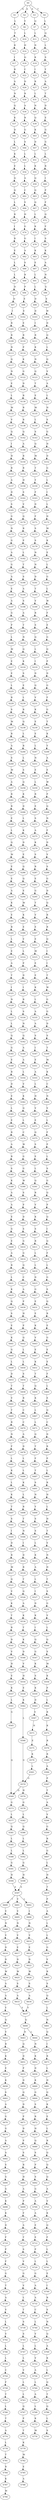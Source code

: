 strict digraph  {
	S0 -> S1 [ label = Q ];
	S0 -> S2 [ label = A ];
	S0 -> S3 [ label = S ];
	S0 -> S4 [ label = T ];
	S1 -> S5 [ label = L ];
	S2 -> S6 [ label = Y ];
	S3 -> S7 [ label = Q ];
	S4 -> S8 [ label = L ];
	S5 -> S9 [ label = T ];
	S6 -> S10 [ label = L ];
	S7 -> S11 [ label = L ];
	S8 -> S12 [ label = Q ];
	S9 -> S13 [ label = R ];
	S10 -> S14 [ label = H ];
	S11 -> S15 [ label = N ];
	S12 -> S16 [ label = L ];
	S13 -> S17 [ label = I ];
	S14 -> S18 [ label = Q ];
	S15 -> S19 [ label = K ];
	S16 -> S20 [ label = S ];
	S17 -> S21 [ label = R ];
	S18 -> S22 [ label = C ];
	S19 -> S23 [ label = I ];
	S20 -> S24 [ label = Y ];
	S21 -> S25 [ label = A ];
	S22 -> S26 [ label = D ];
	S23 -> S27 [ label = R ];
	S24 -> S28 [ label = A ];
	S25 -> S29 [ label = N ];
	S26 -> S30 [ label = R ];
	S27 -> S31 [ label = L ];
	S28 -> S32 [ label = T ];
	S29 -> S33 [ label = Q ];
	S30 -> S34 [ label = A ];
	S31 -> S35 [ label = N ];
	S32 -> S36 [ label = D ];
	S33 -> S37 [ label = K ];
	S34 -> S38 [ label = R ];
	S35 -> S39 [ label = Q ];
	S36 -> S40 [ label = E ];
	S37 -> S41 [ label = D ];
	S38 -> S42 [ label = G ];
	S39 -> S43 [ label = K ];
	S40 -> S44 [ label = G ];
	S41 -> S45 [ label = L ];
	S42 -> S46 [ label = S ];
	S43 -> S47 [ label = D ];
	S44 -> S48 [ label = G ];
	S45 -> S49 [ label = K ];
	S46 -> S50 [ label = L ];
	S47 -> S51 [ label = L ];
	S48 -> S52 [ label = L ];
	S49 -> S53 [ label = E ];
	S50 -> S54 [ label = L ];
	S51 -> S55 [ label = K ];
	S52 -> S56 [ label = R ];
	S53 -> S57 [ label = Q ];
	S54 -> S58 [ label = A ];
	S55 -> S59 [ label = Q ];
	S56 -> S60 [ label = I ];
	S57 -> S61 [ label = Q ];
	S58 -> S62 [ label = C ];
	S59 -> S63 [ label = Q ];
	S60 -> S64 [ label = P ];
	S61 -> S65 [ label = L ];
	S62 -> S66 [ label = V ];
	S63 -> S67 [ label = Q ];
	S64 -> S68 [ label = F ];
	S65 -> S69 [ label = R ];
	S66 -> S70 [ label = H ];
	S67 -> S71 [ label = L ];
	S68 -> S72 [ label = Q ];
	S69 -> S73 [ label = I ];
	S70 -> S74 [ label = G ];
	S71 -> S75 [ label = K ];
	S72 -> S76 [ label = F ];
	S73 -> S77 [ label = R ];
	S74 -> S78 [ label = G ];
	S75 -> S79 [ label = I ];
	S76 -> S80 [ label = S ];
	S77 -> S81 [ label = E ];
	S78 -> S82 [ label = A ];
	S79 -> S83 [ label = K ];
	S80 -> S84 [ label = K ];
	S81 -> S85 [ label = L ];
	S82 -> S86 [ label = S ];
	S83 -> S87 [ label = E ];
	S84 -> S88 [ label = A ];
	S85 -> S89 [ label = L ];
	S86 -> S90 [ label = R ];
	S87 -> S91 [ label = L ];
	S88 -> S92 [ label = N ];
	S89 -> S93 [ label = D ];
	S90 -> S94 [ label = P ];
	S91 -> S95 [ label = L ];
	S92 -> S96 [ label = G ];
	S93 -> S97 [ label = D ];
	S94 -> S98 [ label = E ];
	S95 -> S99 [ label = D ];
	S96 -> S100 [ label = E ];
	S97 -> S101 [ label = I ];
	S98 -> S102 [ label = E ];
	S99 -> S103 [ label = D ];
	S100 -> S104 [ label = W ];
	S101 -> S105 [ label = R ];
	S102 -> S106 [ label = E ];
	S103 -> S107 [ label = I ];
	S104 -> S108 [ label = D ];
	S105 -> S109 [ label = R ];
	S106 -> S110 [ label = R ];
	S107 -> S111 [ label = R ];
	S108 -> S112 [ label = Q ];
	S109 -> S113 [ label = N ];
	S110 -> S114 [ label = P ];
	S111 -> S115 [ label = K ];
	S112 -> S116 [ label = L ];
	S113 -> S117 [ label = Q ];
	S114 -> S118 [ label = K ];
	S115 -> S119 [ label = N ];
	S116 -> S120 [ label = Q ];
	S117 -> S121 [ label = N ];
	S118 -> S122 [ label = G ];
	S119 -> S123 [ label = Q ];
	S120 -> S124 [ label = V ];
	S121 -> S125 [ label = E ];
	S122 -> S126 [ label = D ];
	S123 -> S127 [ label = T ];
	S124 -> S128 [ label = A ];
	S125 -> S129 [ label = L ];
	S126 -> S130 [ label = R ];
	S127 -> S131 [ label = E ];
	S128 -> S132 [ label = L ];
	S129 -> S133 [ label = M ];
	S130 -> S134 [ label = R ];
	S131 -> S135 [ label = M ];
	S132 -> S136 [ label = H ];
	S133 -> S137 [ label = V ];
	S134 -> S138 [ label = R ];
	S135 -> S139 [ label = L ];
	S136 -> S140 [ label = S ];
	S137 -> S141 [ label = Q ];
	S138 -> S142 [ label = Q ];
	S139 -> S143 [ label = S ];
	S140 -> S144 [ label = G ];
	S141 -> S145 [ label = I ];
	S142 -> S146 [ label = A ];
	S143 -> S147 [ label = Q ];
	S144 -> S148 [ label = H ];
	S145 -> S149 [ label = H ];
	S146 -> S150 [ label = R ];
	S147 -> S151 [ label = M ];
	S148 -> S152 [ label = D ];
	S149 -> S153 [ label = R ];
	S150 -> S154 [ label = R ];
	S151 -> S155 [ label = T ];
	S152 -> S156 [ label = G ];
	S153 -> S157 [ label = A ];
	S154 -> S158 [ label = H ];
	S155 -> S159 [ label = Y ];
	S156 -> S160 [ label = L ];
	S157 -> S161 [ label = D ];
	S158 -> S162 [ label = S ];
	S159 -> S163 [ label = F ];
	S160 -> S164 [ label = I ];
	S161 -> S165 [ label = S ];
	S162 -> S166 [ label = V ];
	S163 -> S167 [ label = D ];
	S164 -> S168 [ label = L ];
	S165 -> S169 [ label = G ];
	S166 -> S170 [ label = Q ];
	S167 -> S171 [ label = F ];
	S168 -> S172 [ label = H ];
	S169 -> S173 [ label = N ];
	S170 -> S174 [ label = R ];
	S171 -> S175 [ label = S ];
	S172 -> S176 [ label = M ];
	S173 -> S177 [ label = G ];
	S174 -> S178 [ label = P ];
	S175 -> S179 [ label = S ];
	S176 -> S180 [ label = K ];
	S177 -> S181 [ label = A ];
	S178 -> S182 [ label = L ];
	S179 -> S183 [ label = N ];
	S180 -> S184 [ label = E ];
	S181 -> S185 [ label = G ];
	S182 -> S186 [ label = T ];
	S183 -> S187 [ label = N ];
	S184 -> S188 [ label = L ];
	S185 -> S189 [ label = A ];
	S186 -> S190 [ label = S ];
	S187 -> S191 [ label = D ];
	S188 -> S192 [ label = G ];
	S189 -> S193 [ label = E ];
	S190 -> S194 [ label = A ];
	S191 -> S195 [ label = T ];
	S192 -> S196 [ label = L ];
	S193 -> S197 [ label = A ];
	S194 -> S198 [ label = S ];
	S195 -> S199 [ label = V ];
	S196 -> S200 [ label = W ];
	S197 -> S201 [ label = G ];
	S198 -> S202 [ label = A ];
	S199 -> S203 [ label = R ];
	S200 -> S204 [ label = F ];
	S201 -> S205 [ label = P ];
	S202 -> S206 [ label = T ];
	S203 -> S207 [ label = S ];
	S204 -> S208 [ label = E ];
	S205 -> S209 [ label = L ];
	S206 -> S210 [ label = N ];
	S207 -> S211 [ label = Q ];
	S208 -> S212 [ label = G ];
	S209 -> S213 [ label = M ];
	S210 -> S214 [ label = Q ];
	S211 -> S215 [ label = L ];
	S212 -> S216 [ label = Q ];
	S213 -> S217 [ label = E ];
	S214 -> S218 [ label = K ];
	S215 -> S219 [ label = I ];
	S216 -> S220 [ label = P ];
	S217 -> S221 [ label = E ];
	S218 -> S222 [ label = S ];
	S219 -> S223 [ label = D ];
	S220 -> S224 [ label = D ];
	S221 -> S225 [ label = L ];
	S222 -> S226 [ label = E ];
	S223 -> S227 [ label = Q ];
	S224 -> S228 [ label = G ];
	S225 -> S229 [ label = R ];
	S226 -> S230 [ label = L ];
	S227 -> S231 [ label = V ];
	S228 -> S232 [ label = F ];
	S229 -> S233 [ label = S ];
	S230 -> S234 [ label = R ];
	S231 -> S235 [ label = K ];
	S232 -> S236 [ label = G ];
	S233 -> S237 [ label = M ];
	S234 -> S238 [ label = Q ];
	S235 -> S239 [ label = E ];
	S236 -> S240 [ label = T ];
	S237 -> S241 [ label = R ];
	S238 -> S242 [ label = L ];
	S239 -> S243 [ label = E ];
	S240 -> S244 [ label = K ];
	S241 -> S245 [ label = A ];
	S242 -> S246 [ label = R ];
	S243 -> S247 [ label = L ];
	S244 -> S248 [ label = Y ];
	S245 -> S249 [ label = S ];
	S246 -> S250 [ label = L ];
	S247 -> S251 [ label = N ];
	S248 -> S252 [ label = A ];
	S249 -> S253 [ label = M ];
	S250 -> S254 [ label = S ];
	S251 -> S255 [ label = E ];
	S252 -> S256 [ label = E ];
	S253 -> S257 [ label = A ];
	S254 -> S258 [ label = Q ];
	S255 -> S259 [ label = L ];
	S256 -> S260 [ label = W ];
	S257 -> S261 [ label = R ];
	S258 -> S262 [ label = K ];
	S259 -> S263 [ label = R ];
	S260 -> S264 [ label = P ];
	S261 -> S265 [ label = R ];
	S262 -> S266 [ label = D ];
	S263 -> S267 [ label = E ];
	S264 -> S268 [ label = Q ];
	S265 -> S269 [ label = E ];
	S266 -> S270 [ label = L ];
	S267 -> S271 [ label = S ];
	S268 -> S272 [ label = N ];
	S269 -> S273 [ label = L ];
	S270 -> S274 [ label = K ];
	S271 -> S275 [ label = A ];
	S272 -> S276 [ label = F ];
	S273 -> S277 [ label = Q ];
	S274 -> S278 [ label = D ];
	S275 -> S279 [ label = K ];
	S276 -> S280 [ label = D ];
	S277 -> S281 [ label = M ];
	S278 -> S282 [ label = E ];
	S279 -> S283 [ label = S ];
	S280 -> S284 [ label = V ];
	S281 -> S285 [ label = E ];
	S282 -> S286 [ label = Q ];
	S283 -> S287 [ label = R ];
	S284 -> S288 [ label = S ];
	S285 -> S289 [ label = E ];
	S286 -> S290 [ label = Q ];
	S287 -> S291 [ label = E ];
	S288 -> S292 [ label = G ];
	S289 -> S293 [ label = A ];
	S290 -> S294 [ label = E ];
	S291 -> S295 [ label = G ];
	S292 -> S296 [ label = D ];
	S293 -> S297 [ label = K ];
	S294 -> S298 [ label = M ];
	S295 -> S299 [ label = T ];
	S296 -> S300 [ label = Q ];
	S297 -> S301 [ label = E ];
	S298 -> S302 [ label = K ];
	S299 -> S303 [ label = V ];
	S300 -> S304 [ label = R ];
	S301 -> S305 [ label = R ];
	S302 -> S306 [ label = E ];
	S303 -> S307 [ label = E ];
	S304 -> S308 [ label = R ];
	S305 -> S309 [ label = L ];
	S306 -> S310 [ label = V ];
	S307 -> S311 [ label = E ];
	S308 -> S312 [ label = Q ];
	S309 -> S313 [ label = E ];
	S310 -> S314 [ label = L ];
	S311 -> S315 [ label = M ];
	S312 -> S316 [ label = I ];
	S313 -> S317 [ label = A ];
	S314 -> S318 [ label = P ];
	S315 -> S319 [ label = E ];
	S316 -> S320 [ label = I ];
	S317 -> S321 [ label = T ];
	S318 -> S322 [ label = D ];
	S319 -> S323 [ label = E ];
	S320 -> S324 [ label = T ];
	S321 -> S325 [ label = I ];
	S322 -> S326 [ label = I ];
	S323 -> S327 [ label = K ];
	S324 -> S328 [ label = W ];
	S325 -> S329 [ label = N ];
	S326 -> S330 [ label = R ];
	S327 -> S331 [ label = L ];
	S328 -> S332 [ label = G ];
	S329 -> S333 [ label = L ];
	S330 -> S334 [ label = S ];
	S331 -> S335 [ label = A ];
	S332 -> S336 [ label = G ];
	S333 -> S337 [ label = L ];
	S334 -> S338 [ label = N ];
	S335 -> S339 [ label = A ];
	S336 -> S340 [ label = D ];
	S337 -> S341 [ label = Q ];
	S338 -> S342 [ label = Q ];
	S339 -> S343 [ label = S ];
	S340 -> S344 [ label = S ];
	S341 -> S345 [ label = G ];
	S342 -> S346 [ label = A ];
	S343 -> S347 [ label = I ];
	S344 -> S348 [ label = T ];
	S345 -> S349 [ label = E ];
	S346 -> S350 [ label = A ];
	S347 -> S351 [ label = E ];
	S348 -> S352 [ label = M ];
	S349 -> S353 [ label = R ];
	S350 -> S354 [ label = L ];
	S351 -> S355 [ label = A ];
	S352 -> S356 [ label = K ];
	S353 -> S357 [ label = D ];
	S354 -> S358 [ label = V ];
	S355 -> S359 [ label = L ];
	S356 -> S360 [ label = C ];
	S357 -> S361 [ label = E ];
	S358 -> S362 [ label = K ];
	S359 -> S363 [ label = H ];
	S360 -> S364 [ label = N ];
	S361 -> S365 [ label = L ];
	S362 -> S366 [ label = Q ];
	S363 -> S367 [ label = V ];
	S364 -> S368 [ label = V ];
	S365 -> S369 [ label = E ];
	S366 -> S370 [ label = L ];
	S367 -> S371 [ label = E ];
	S368 -> S372 [ label = L ];
	S369 -> S373 [ label = R ];
	S370 -> S374 [ label = C ];
	S371 -> S375 [ label = Q ];
	S372 -> S376 [ label = F ];
	S373 -> S377 [ label = A ];
	S374 -> S378 [ label = W ];
	S375 -> S379 [ label = S ];
	S376 -> S380 [ label = P ];
	S377 -> S381 [ label = R ];
	S378 -> S382 [ label = G ];
	S379 -> S383 [ label = E ];
	S380 -> S384 [ label = L ];
	S381 -> S385 [ label = S ];
	S382 -> S386 [ label = G ];
	S383 -> S387 [ label = L ];
	S384 -> S388 [ label = S ];
	S385 -> S389 [ label = K ];
	S386 -> S390 [ label = W ];
	S387 -> S391 [ label = Q ];
	S388 -> S392 [ label = G ];
	S389 -> S393 [ label = A ];
	S390 -> S394 [ label = S ];
	S391 -> S395 [ label = R ];
	S392 -> S396 [ label = Q ];
	S393 -> S397 [ label = A ];
	S394 -> S398 [ label = P ];
	S395 -> S399 [ label = V ];
	S396 -> S400 [ label = P ];
	S397 -> S401 [ label = E ];
	S398 -> S402 [ label = D ];
	S399 -> S403 [ label = K ];
	S400 -> S404 [ label = Q ];
	S401 -> S405 [ label = G ];
	S402 -> S406 [ label = S ];
	S403 -> S407 [ label = S ];
	S404 -> S408 [ label = I ];
	S405 -> S409 [ label = E ];
	S406 -> S410 [ label = G ];
	S407 -> S411 [ label = R ];
	S408 -> S412 [ label = Q ];
	S409 -> S413 [ label = A ];
	S410 -> S414 [ label = G ];
	S411 -> S415 [ label = L ];
	S412 -> S416 [ label = F ];
	S413 -> S417 [ label = R ];
	S414 -> S418 [ label = Q ];
	S415 -> S419 [ label = L ];
	S416 -> S420 [ label = L ];
	S417 -> S421 [ label = L ];
	S418 -> S422 [ label = C ];
	S419 -> S423 [ label = D ];
	S420 -> S424 [ label = G ];
	S421 -> S425 [ label = K ];
	S422 -> S426 [ label = A ];
	S423 -> S427 [ label = G ];
	S424 -> S428 [ label = S ];
	S425 -> S429 [ label = Q ];
	S426 -> S430 [ label = P ];
	S427 -> S431 [ label = E ];
	S428 -> S432 [ label = Q ];
	S429 -> S433 [ label = S ];
	S430 -> S434 [ label = H ];
	S431 -> S435 [ label = E ];
	S432 -> S436 [ label = R ];
	S433 -> S437 [ label = E ];
	S434 -> S438 [ label = P ];
	S435 -> S439 [ label = K ];
	S436 -> S440 [ label = E ];
	S437 -> S441 [ label = K ];
	S438 -> S442 [ label = Q ];
	S439 -> S443 [ label = V ];
	S440 -> S444 [ label = G ];
	S441 -> S445 [ label = G ];
	S442 -> S446 [ label = L ];
	S443 -> S447 [ label = E ];
	S444 -> S448 [ label = E ];
	S445 -> S449 [ label = L ];
	S446 -> S450 [ label = L ];
	S447 -> S451 [ label = K ];
	S448 -> S452 [ label = E ];
	S449 -> S453 [ label = D ];
	S450 -> S454 [ label = S ];
	S451 -> S455 [ label = T ];
	S452 -> S456 [ label = F ];
	S453 -> S457 [ label = T ];
	S454 -> S458 [ label = T ];
	S455 -> S459 [ label = Q ];
	S456 -> S460 [ label = L ];
	S457 -> S461 [ label = V ];
	S458 -> S462 [ label = R ];
	S459 -> S463 [ label = K ];
	S460 -> S464 [ label = E ];
	S461 -> S465 [ label = T ];
	S462 -> S466 [ label = C ];
	S463 -> S467 [ label = L ];
	S464 -> S468 [ label = Q ];
	S465 -> S469 [ label = R ];
	S466 -> S470 [ label = C ];
	S467 -> S471 [ label = L ];
	S468 -> S472 [ label = C ];
	S469 -> S473 [ label = N ];
	S470 -> S474 [ label = A ];
	S471 -> S475 [ label = Q ];
	S472 -> S476 [ label = D ];
	S473 -> S477 [ label = F ];
	S474 -> S478 [ label = D ];
	S475 -> S479 [ label = T ];
	S476 -> S480 [ label = R ];
	S477 -> S481 [ label = L ];
	S478 -> S482 [ label = L ];
	S479 -> S483 [ label = F ];
	S480 -> S484 [ label = P ];
	S481 -> S485 [ label = K ];
	S482 -> S486 [ label = L ];
	S483 -> S487 [ label = T ];
	S484 -> S488 [ label = L ];
	S485 -> S489 [ label = L ];
	S486 -> S490 [ label = K ];
	S487 -> S491 [ label = S ];
	S488 -> S492 [ label = R ];
	S489 -> S493 [ label = K ];
	S490 -> S494 [ label = L ];
	S491 -> S495 [ label = N ];
	S492 -> S496 [ label = H ];
	S493 -> S497 [ label = T ];
	S494 -> S498 [ label = R ];
	S495 -> S499 [ label = Y ];
	S496 -> S500 [ label = L ];
	S497 -> S501 [ label = S ];
	S498 -> S502 [ label = T ];
	S499 -> S503 [ label = S ];
	S500 -> S504 [ label = H ];
	S501 -> S505 [ label = I ];
	S502 -> S506 [ label = N ];
	S503 -> S507 [ label = S ];
	S504 -> S508 [ label = T ];
	S505 -> S509 [ label = D ];
	S506 -> S510 [ label = I ];
	S507 -> S511 [ label = L ];
	S508 -> S512 [ label = V ];
	S509 -> S513 [ label = R ];
	S510 -> S514 [ label = D ];
	S511 -> S515 [ label = K ];
	S512 -> S516 [ label = N ];
	S513 -> S517 [ label = M ];
	S514 -> S518 [ label = R ];
	S515 -> S519 [ label = A ];
	S516 -> S520 [ label = H ];
	S517 -> S521 [ label = Q ];
	S518 -> S522 [ label = T ];
	S519 -> S523 [ label = L ];
	S520 -> S524 [ label = T ];
	S521 -> S525 [ label = V ];
	S522 -> S526 [ label = Q ];
	S523 -> S527 [ label = I ];
	S524 -> S528 [ label = S ];
	S525 -> S529 [ label = K ];
	S526 -> S530 [ label = A ];
	S527 -> S531 [ label = D ];
	S528 -> S532 [ label = G ];
	S529 -> S533 [ label = T ];
	S530 -> S534 [ label = K ];
	S531 -> S535 [ label = K ];
	S532 -> S536 [ label = V ];
	S533 -> S537 [ label = R ];
	S534 -> S538 [ label = T ];
	S535 -> S539 [ label = I ];
	S536 -> S540 [ label = L ];
	S537 -> S541 [ label = D ];
	S538 -> S542 [ label = K ];
	S539 -> S543 [ label = Q ];
	S540 -> S544 [ label = Q ];
	S541 -> S545 [ label = V ];
	S542 -> S546 [ label = D ];
	S543 -> S547 [ label = G ];
	S544 -> S548 [ label = S ];
	S545 -> S549 [ label = H ];
	S546 -> S550 [ label = V ];
	S547 -> S551 [ label = K ];
	S548 -> S552 [ label = M ];
	S549 -> S553 [ label = E ];
	S550 -> S554 [ label = H ];
	S551 -> S555 [ label = S ];
	S552 -> S556 [ label = K ];
	S553 -> S557 [ label = K ];
	S554 -> S558 [ label = E ];
	S555 -> S559 [ label = K ];
	S556 -> S560 [ label = P ];
	S557 -> S561 [ label = L ];
	S558 -> S562 [ label = K ];
	S559 -> S563 [ label = D ];
	S560 -> S564 [ label = L ];
	S561 -> S565 [ label = G ];
	S562 -> S566 [ label = L ];
	S563 -> S567 [ label = V ];
	S564 -> S568 [ label = R ];
	S565 -> S569 [ label = Q ];
	S566 -> S570 [ label = G ];
	S567 -> S571 [ label = H ];
	S568 -> S572 [ label = K ];
	S569 -> S573 [ label = G ];
	S570 -> S569 [ label = Q ];
	S570 -> S574 [ label = H ];
	S571 -> S575 [ label = E ];
	S572 -> S576 [ label = R ];
	S573 -> S577 [ label = L ];
	S574 -> S578 [ label = G ];
	S575 -> S579 [ label = K ];
	S576 -> S580 [ label = R ];
	S577 -> S581 [ label = Q ];
	S578 -> S582 [ label = L ];
	S579 -> S583 [ label = L ];
	S580 -> S584 [ label = A ];
	S581 -> S585 [ label = L ];
	S582 -> S586 [ label = Q ];
	S583 -> S570 [ label = G ];
	S584 -> S587 [ label = P ];
	S585 -> S588 [ label = L ];
	S586 -> S589 [ label = L ];
	S587 -> S590 [ label = T ];
	S588 -> S591 [ label = G ];
	S589 -> S592 [ label = L ];
	S590 -> S593 [ label = A ];
	S591 -> S594 [ label = H ];
	S592 -> S595 [ label = G ];
	S593 -> S596 [ label = V ];
	S594 -> S597 [ label = A ];
	S595 -> S598 [ label = H ];
	S596 -> S599 [ label = G ];
	S597 -> S600 [ label = I ];
	S597 -> S601 [ label = V ];
	S597 -> S602 [ label = L ];
	S598 -> S597 [ label = A ];
	S599 -> S603 [ label = R ];
	S600 -> S604 [ label = V ];
	S601 -> S605 [ label = V ];
	S602 -> S606 [ label = I ];
	S603 -> S607 [ label = G ];
	S604 -> S608 [ label = N ];
	S605 -> S609 [ label = N ];
	S606 -> S610 [ label = N ];
	S607 -> S611 [ label = L ];
	S608 -> S612 [ label = V ];
	S609 -> S613 [ label = V ];
	S610 -> S614 [ label = V ];
	S611 -> S615 [ label = H ];
	S612 -> S616 [ label = D ];
	S613 -> S617 [ label = E ];
	S614 -> S618 [ label = E ];
	S615 -> S619 [ label = T ];
	S616 -> S620 [ label = D ];
	S617 -> S621 [ label = D ];
	S618 -> S622 [ label = D ];
	S619 -> S623 [ label = P ];
	S620 -> S624 [ label = W ];
	S621 -> S625 [ label = W ];
	S622 -> S626 [ label = W ];
	S623 -> S627 [ label = A ];
	S624 -> S628 [ label = A ];
	S625 -> S629 [ label = S ];
	S626 -> S630 [ label = S ];
	S627 -> S631 [ label = L ];
	S628 -> S632 [ label = A ];
	S629 -> S633 [ label = A ];
	S630 -> S634 [ label = A ];
	S631 -> S635 [ label = L ];
	S632 -> S636 [ label = Y ];
	S633 -> S637 [ label = Y ];
	S634 -> S637 [ label = Y ];
	S635 -> S638 [ label = G ];
	S636 -> S639 [ label = Q ];
	S637 -> S640 [ label = Q ];
	S638 -> S641 [ label = V ];
	S639 -> S642 [ label = V ];
	S640 -> S643 [ label = D ];
	S640 -> S644 [ label = L ];
	S641 -> S645 [ label = R ];
	S642 -> S646 [ label = R ];
	S643 -> S647 [ label = Q ];
	S644 -> S648 [ label = N ];
	S645 -> S649 [ label = S ];
	S646 -> S650 [ label = K ];
	S647 -> S651 [ label = D ];
	S648 -> S652 [ label = K ];
	S649 -> S653 [ label = Q ];
	S650 -> S654 [ label = E ];
	S651 -> S655 [ label = P ];
	S652 -> S656 [ label = D ];
	S653 -> S657 [ label = L ];
	S654 -> S658 [ label = K ];
	S655 -> S659 [ label = D ];
	S656 -> S660 [ label = K ];
	S657 -> S661 [ label = N ];
	S658 -> S662 [ label = S ];
	S659 -> S663 [ label = Q ];
	S660 -> S664 [ label = G ];
	S661 -> S665 [ label = Q ];
	S662 -> S666 [ label = A ];
	S663 -> S667 [ label = D ];
	S664 -> S668 [ label = S ];
	S665 -> S669 [ label = I ];
	S666 -> S670 [ label = G ];
	S667 -> S671 [ label = P ];
	S668 -> S672 [ label = R ];
	S669 -> S673 [ label = R ];
	S670 -> S674 [ label = G ];
	S671 -> S675 [ label = D ];
	S672 -> S676 [ label = H ];
	S673 -> S677 [ label = L ];
	S674 -> S678 [ label = A ];
	S675 -> S679 [ label = P ];
	S676 -> S680 [ label = Q ];
	S677 -> S681 [ label = H ];
	S678 -> S682 [ label = A ];
	S679 -> S683 [ label = S ];
	S680 -> S684 [ label = S ];
	S681 -> S685 [ label = Q ];
	S682 -> S686 [ label = S ];
	S683 -> S687 [ label = R ];
	S684 -> S688 [ label = P ];
	S685 -> S689 [ label = K ];
	S686 -> S690 [ label = G ];
	S687 -> S691 [ label = H ];
	S688 -> S692 [ label = S ];
	S689 -> S693 [ label = E ];
	S690 -> S694 [ label = G ];
	S691 -> S695 [ label = A ];
	S692 -> S696 [ label = G ];
	S693 -> S697 [ label = L ];
	S694 -> S698 [ label = K ];
	S695 -> S699 [ label = P ];
	S696 -> S700 [ label = A ];
	S697 -> S701 [ label = R ];
	S698 -> S702 [ label = K ];
	S699 -> S703 [ label = F ];
	S700 -> S704 [ label = A ];
	S701 -> S705 [ label = Q ];
	S702 -> S706 [ label = D ];
	S703 -> S707 [ label = A ];
	S704 -> S708 [ label = E ];
	S705 -> S709 [ label = Q ];
	S706 -> S710 [ label = F ];
	S707 -> S711 [ label = T ];
	S708 -> S712 [ label = E ];
	S709 -> S713 [ label = Q ];
	S710 -> S714 [ label = P ];
	S711 -> S715 [ label = S ];
	S712 -> S716 [ label = P ];
	S713 -> S717 [ label = A ];
	S714 -> S718 [ label = F ];
	S715 -> S719 [ label = V ];
	S716 -> S720 [ label = L ];
	S717 -> S721 [ label = V ];
	S718 -> S722 [ label = G ];
	S719 -> S723 [ label = G ];
	S720 -> S724 [ label = G ];
	S721 -> S725 [ label = K ];
	S722 -> S726 [ label = T ];
	S723 -> S727 [ label = V ];
	S724 -> S728 [ label = A ];
	S725 -> S729 [ label = Q ];
	S726 -> S730 [ label = A ];
	S727 -> S731 [ label = L ];
	S728 -> S732 [ label = A ];
	S729 -> S733 [ label = F ];
	S730 -> S734 [ label = V ];
	S731 -> S735 [ label = T ];
	S732 -> S736 [ label = C ];
	S733 -> S737 [ label = L ];
	S734 -> S738 [ label = L ];
	S735 -> S739 [ label = S ];
	S736 -> S740 [ label = L ];
	S737 -> S741 [ label = L ];
	S738 -> S742 [ label = V ];
	S739 -> S743 [ label = S ];
	S740 -> S744 [ label = V ];
	S741 -> S745 [ label = E ];
	S742 -> S746 [ label = L ];
	S743 -> S747 [ label = L ];
	S744 -> S748 [ label = L ];
	S745 -> S749 [ label = I ];
	S746 -> S750 [ label = L ];
	S747 -> S751 [ label = L ];
	S748 -> S752 [ label = V ];
	S749 -> S753 [ label = R ];
	S750 -> S754 [ label = C ];
	S751 -> S755 [ label = V ];
	S752 -> S756 [ label = A ];
	S753 -> S757 [ label = S ];
	S754 -> S758 [ label = F ];
	S755 -> S759 [ label = L ];
	S756 -> S760 [ label = L ];
	S757 -> S761 [ label = N ];
	S758 -> S762 [ label = T ];
	S759 -> S763 [ label = L ];
	S760 -> S764 [ label = A ];
	S761 -> S765 [ label = Q ];
	S762 -> S766 [ label = L ];
	S763 -> S767 [ label = Q ];
	S764 -> S768 [ label = L ];
	S765 -> S769 [ label = A ];
	S766 -> S770 [ label = T ];
	S767 -> S771 [ label = P ];
	S768 -> S772 [ label = K ];
	S769 -> S773 [ label = K ];
	S770 -> S774 [ label = A ];
	S771 -> S775 [ label = T ];
	S772 -> S776 [ label = M ];
	S773 -> S777 [ label = L ];
	S774 -> S778 [ label = L ];
	S775 -> S779 [ label = K ];
	S777 -> S780 [ label = Q ];
	S778 -> S781 [ label = T ];
	S779 -> S782 [ label = M ];
	S780 -> S783 [ label = T ];
	S781 -> S784 [ label = R ];
	S782 -> S785 [ label = E ];
	S783 -> S786 [ label = Q ];
	S784 -> S787 [ label = K ];
	S785 -> S788 [ label = A ];
	S786 -> S789 [ label = L ];
	S787 -> S790 [ label = M ];
	S789 -> S791 [ label = S ];
}

